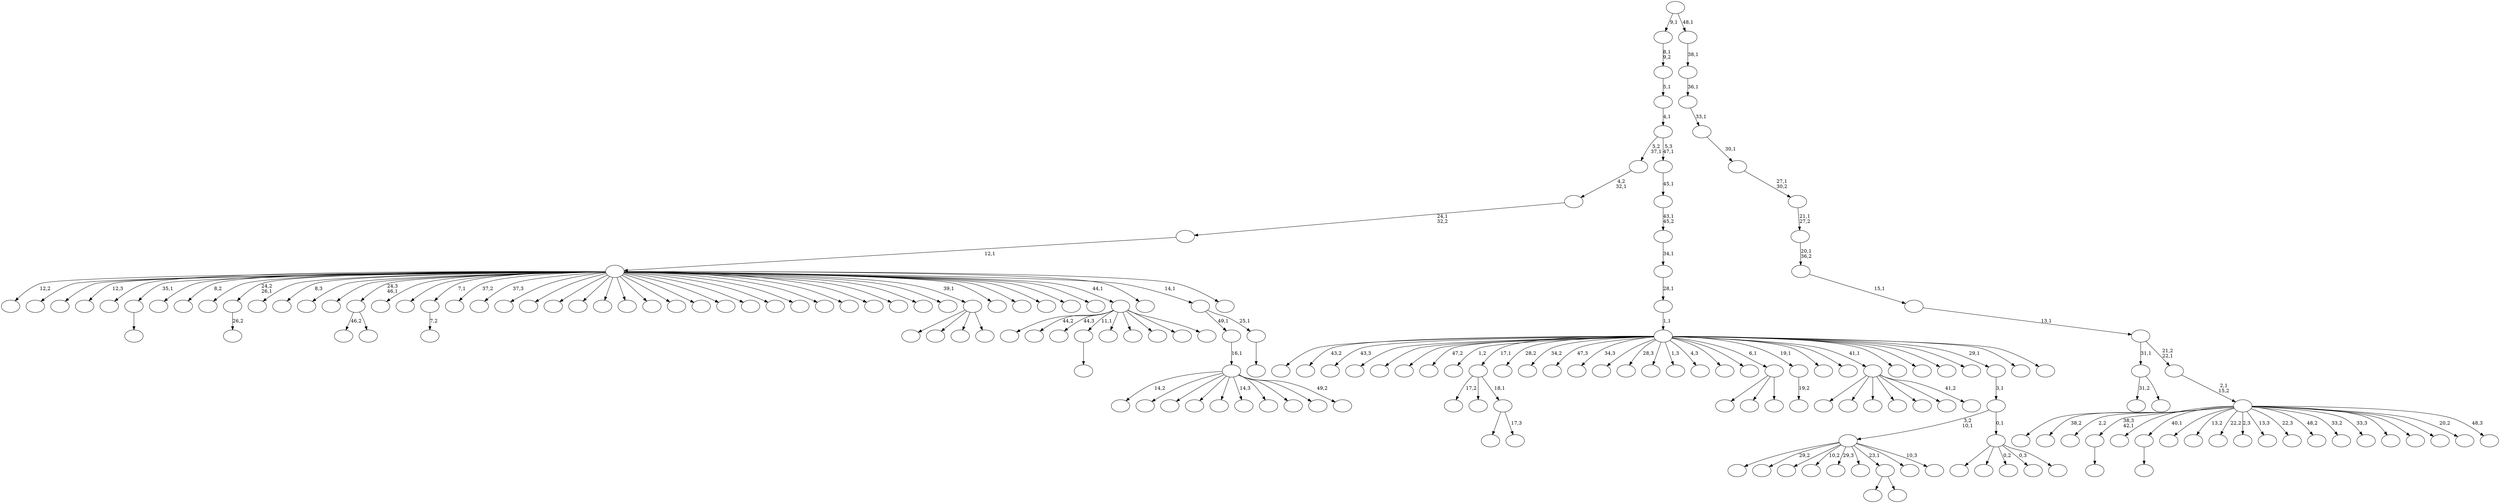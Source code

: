 digraph T {
	200 [label=""]
	199 [label=""]
	198 [label=""]
	197 [label=""]
	196 [label=""]
	195 [label=""]
	194 [label=""]
	193 [label=""]
	192 [label=""]
	191 [label=""]
	190 [label=""]
	189 [label=""]
	188 [label=""]
	187 [label=""]
	186 [label=""]
	185 [label=""]
	184 [label=""]
	183 [label=""]
	182 [label=""]
	181 [label=""]
	180 [label=""]
	179 [label=""]
	178 [label=""]
	177 [label=""]
	176 [label=""]
	175 [label=""]
	174 [label=""]
	173 [label=""]
	172 [label=""]
	171 [label=""]
	170 [label=""]
	169 [label=""]
	168 [label=""]
	167 [label=""]
	166 [label=""]
	165 [label=""]
	164 [label=""]
	163 [label=""]
	162 [label=""]
	161 [label=""]
	160 [label=""]
	159 [label=""]
	158 [label=""]
	157 [label=""]
	156 [label=""]
	155 [label=""]
	154 [label=""]
	153 [label=""]
	152 [label=""]
	151 [label=""]
	150 [label=""]
	149 [label=""]
	148 [label=""]
	147 [label=""]
	146 [label=""]
	145 [label=""]
	144 [label=""]
	143 [label=""]
	142 [label=""]
	141 [label=""]
	140 [label=""]
	139 [label=""]
	138 [label=""]
	137 [label=""]
	136 [label=""]
	135 [label=""]
	134 [label=""]
	133 [label=""]
	132 [label=""]
	131 [label=""]
	130 [label=""]
	129 [label=""]
	128 [label=""]
	127 [label=""]
	126 [label=""]
	125 [label=""]
	124 [label=""]
	123 [label=""]
	122 [label=""]
	121 [label=""]
	120 [label=""]
	119 [label=""]
	118 [label=""]
	117 [label=""]
	116 [label=""]
	115 [label=""]
	114 [label=""]
	113 [label=""]
	112 [label=""]
	111 [label=""]
	110 [label=""]
	109 [label=""]
	108 [label=""]
	107 [label=""]
	106 [label=""]
	105 [label=""]
	104 [label=""]
	103 [label=""]
	102 [label=""]
	101 [label=""]
	100 [label=""]
	99 [label=""]
	98 [label=""]
	97 [label=""]
	96 [label=""]
	95 [label=""]
	94 [label=""]
	93 [label=""]
	92 [label=""]
	91 [label=""]
	90 [label=""]
	89 [label=""]
	88 [label=""]
	87 [label=""]
	86 [label=""]
	85 [label=""]
	84 [label=""]
	83 [label=""]
	82 [label=""]
	81 [label=""]
	80 [label=""]
	79 [label=""]
	78 [label=""]
	77 [label=""]
	76 [label=""]
	75 [label=""]
	74 [label=""]
	73 [label=""]
	72 [label=""]
	71 [label=""]
	70 [label=""]
	69 [label=""]
	68 [label=""]
	67 [label=""]
	66 [label=""]
	65 [label=""]
	64 [label=""]
	63 [label=""]
	62 [label=""]
	61 [label=""]
	60 [label=""]
	59 [label=""]
	58 [label=""]
	57 [label=""]
	56 [label=""]
	55 [label=""]
	54 [label=""]
	53 [label=""]
	52 [label=""]
	51 [label=""]
	50 [label=""]
	49 [label=""]
	48 [label=""]
	47 [label=""]
	46 [label=""]
	45 [label=""]
	44 [label=""]
	43 [label=""]
	42 [label=""]
	41 [label=""]
	40 [label=""]
	39 [label=""]
	38 [label=""]
	37 [label=""]
	36 [label=""]
	35 [label=""]
	34 [label=""]
	33 [label=""]
	32 [label=""]
	31 [label=""]
	30 [label=""]
	29 [label=""]
	28 [label=""]
	27 [label=""]
	26 [label=""]
	25 [label=""]
	24 [label=""]
	23 [label=""]
	22 [label=""]
	21 [label=""]
	20 [label=""]
	19 [label=""]
	18 [label=""]
	17 [label=""]
	16 [label=""]
	15 [label=""]
	14 [label=""]
	13 [label=""]
	12 [label=""]
	11 [label=""]
	10 [label=""]
	9 [label=""]
	8 [label=""]
	7 [label=""]
	6 [label=""]
	5 [label=""]
	4 [label=""]
	3 [label=""]
	2 [label=""]
	1 [label=""]
	0 [label=""]
	175 -> 176 [label=""]
	160 -> 161 [label="26,2"]
	158 -> 159 [label=""]
	153 -> 154 [label=""]
	151 -> 200 [label=""]
	151 -> 152 [label="17,3"]
	150 -> 195 [label="17,2"]
	150 -> 191 [label=""]
	150 -> 151 [label="18,1"]
	143 -> 182 [label="46,2"]
	143 -> 144 [label=""]
	141 -> 142 [label=""]
	136 -> 137 [label="7,2"]
	81 -> 184 [label=""]
	81 -> 107 [label=""]
	81 -> 82 [label=""]
	79 -> 140 [label=""]
	79 -> 80 [label=""]
	77 -> 78 [label="19,2"]
	67 -> 197 [label=""]
	67 -> 183 [label=""]
	67 -> 169 [label=""]
	67 -> 166 [label=""]
	67 -> 112 [label=""]
	67 -> 100 [label=""]
	67 -> 68 [label="41,2"]
	59 -> 177 [label=""]
	59 -> 98 [label=""]
	59 -> 83 [label=""]
	59 -> 60 [label=""]
	47 -> 198 [label=""]
	47 -> 194 [label="29,2"]
	47 -> 173 [label=""]
	47 -> 162 [label="10,2"]
	47 -> 126 [label="29,3"]
	47 -> 105 [label=""]
	47 -> 79 [label="23,1"]
	47 -> 58 [label=""]
	47 -> 48 [label="10,3"]
	44 -> 148 [label=""]
	44 -> 132 [label=""]
	44 -> 63 [label="0,2"]
	44 -> 55 [label="0,3"]
	44 -> 45 [label=""]
	43 -> 47 [label="3,2\n10,1"]
	43 -> 44 [label="0,1"]
	42 -> 43 [label="3,1"]
	40 -> 196 [label="14,2"]
	40 -> 170 [label=""]
	40 -> 149 [label=""]
	40 -> 109 [label=""]
	40 -> 101 [label=""]
	40 -> 91 [label="14,3"]
	40 -> 64 [label=""]
	40 -> 57 [label=""]
	40 -> 49 [label=""]
	40 -> 41 [label="49,2"]
	39 -> 40 [label="16,1"]
	37 -> 192 [label=""]
	37 -> 164 [label="44,2"]
	37 -> 147 [label="44,3"]
	37 -> 141 [label="11,1"]
	37 -> 120 [label=""]
	37 -> 76 [label=""]
	37 -> 75 [label=""]
	37 -> 72 [label=""]
	37 -> 38 [label=""]
	34 -> 35 [label=""]
	33 -> 39 [label="49,1"]
	33 -> 34 [label="25,1"]
	31 -> 193 [label="12,2"]
	31 -> 190 [label=""]
	31 -> 181 [label=""]
	31 -> 179 [label="12,3"]
	31 -> 178 [label=""]
	31 -> 175 [label="35,1"]
	31 -> 171 [label=""]
	31 -> 167 [label="8,2"]
	31 -> 163 [label=""]
	31 -> 160 [label="24,2\n26,1"]
	31 -> 157 [label=""]
	31 -> 155 [label="8,3"]
	31 -> 146 [label=""]
	31 -> 145 [label=""]
	31 -> 143 [label="24,3\n46,1"]
	31 -> 139 [label=""]
	31 -> 138 [label=""]
	31 -> 136 [label="7,1"]
	31 -> 134 [label="37,2"]
	31 -> 133 [label="37,3"]
	31 -> 131 [label=""]
	31 -> 130 [label=""]
	31 -> 123 [label=""]
	31 -> 119 [label=""]
	31 -> 117 [label=""]
	31 -> 115 [label=""]
	31 -> 110 [label=""]
	31 -> 106 [label=""]
	31 -> 103 [label=""]
	31 -> 102 [label=""]
	31 -> 97 [label=""]
	31 -> 94 [label=""]
	31 -> 92 [label=""]
	31 -> 86 [label=""]
	31 -> 85 [label=""]
	31 -> 84 [label=""]
	31 -> 74 [label=""]
	31 -> 69 [label=""]
	31 -> 62 [label=""]
	31 -> 59 [label="39,1"]
	31 -> 56 [label=""]
	31 -> 54 [label=""]
	31 -> 51 [label=""]
	31 -> 50 [label=""]
	31 -> 46 [label=""]
	31 -> 37 [label="44,1"]
	31 -> 36 [label=""]
	31 -> 33 [label="14,1"]
	31 -> 32 [label=""]
	30 -> 31 [label="12,1"]
	29 -> 30 [label="24,1\n32,2"]
	28 -> 29 [label="4,2\n32,1"]
	25 -> 118 [label="31,2"]
	25 -> 26 [label=""]
	23 -> 199 [label=""]
	23 -> 186 [label="43,2"]
	23 -> 185 [label="43,3"]
	23 -> 180 [label=""]
	23 -> 174 [label=""]
	23 -> 172 [label=""]
	23 -> 168 [label="47,2"]
	23 -> 165 [label="1,2"]
	23 -> 150 [label="17,1"]
	23 -> 135 [label="28,2"]
	23 -> 129 [label="34,2"]
	23 -> 128 [label="47,3"]
	23 -> 124 [label="34,3"]
	23 -> 122 [label=""]
	23 -> 121 [label="28,3"]
	23 -> 116 [label=""]
	23 -> 104 [label="1,3"]
	23 -> 96 [label="4,3"]
	23 -> 90 [label=""]
	23 -> 89 [label=""]
	23 -> 81 [label="6,1"]
	23 -> 77 [label="19,1"]
	23 -> 73 [label=""]
	23 -> 71 [label=""]
	23 -> 67 [label="41,1"]
	23 -> 66 [label=""]
	23 -> 65 [label=""]
	23 -> 53 [label=""]
	23 -> 52 [label=""]
	23 -> 42 [label="29,1"]
	23 -> 27 [label=""]
	23 -> 24 [label=""]
	22 -> 23 [label="1,1"]
	21 -> 22 [label="28,1"]
	20 -> 21 [label="34,1"]
	19 -> 20 [label="43,1\n45,2"]
	18 -> 19 [label="45,1"]
	17 -> 28 [label="5,2\n37,1"]
	17 -> 18 [label="5,3\n47,1"]
	16 -> 17 [label="4,1"]
	15 -> 16 [label="5,1"]
	14 -> 15 [label="8,1\n9,2"]
	12 -> 189 [label=""]
	12 -> 188 [label="38,2"]
	12 -> 187 [label="2,2"]
	12 -> 158 [label="38,3\n42,1"]
	12 -> 156 [label=""]
	12 -> 153 [label="40,1"]
	12 -> 127 [label=""]
	12 -> 125 [label="13,2"]
	12 -> 114 [label="22,2"]
	12 -> 113 [label="2,3"]
	12 -> 111 [label="13,3"]
	12 -> 108 [label="22,3"]
	12 -> 99 [label="48,2"]
	12 -> 95 [label="33,2"]
	12 -> 93 [label="33,3"]
	12 -> 88 [label=""]
	12 -> 87 [label=""]
	12 -> 70 [label=""]
	12 -> 61 [label="20,2"]
	12 -> 13 [label="48,3"]
	11 -> 12 [label="2,1\n15,2"]
	10 -> 25 [label="31,1"]
	10 -> 11 [label="21,2\n22,1"]
	9 -> 10 [label="13,1"]
	8 -> 9 [label="15,1"]
	7 -> 8 [label="20,1\n36,2"]
	6 -> 7 [label="21,1\n27,2"]
	5 -> 6 [label="27,1\n30,2"]
	4 -> 5 [label="30,1"]
	3 -> 4 [label="33,1"]
	2 -> 3 [label="36,1"]
	1 -> 2 [label="38,1"]
	0 -> 14 [label="9,1"]
	0 -> 1 [label="48,1"]
}
